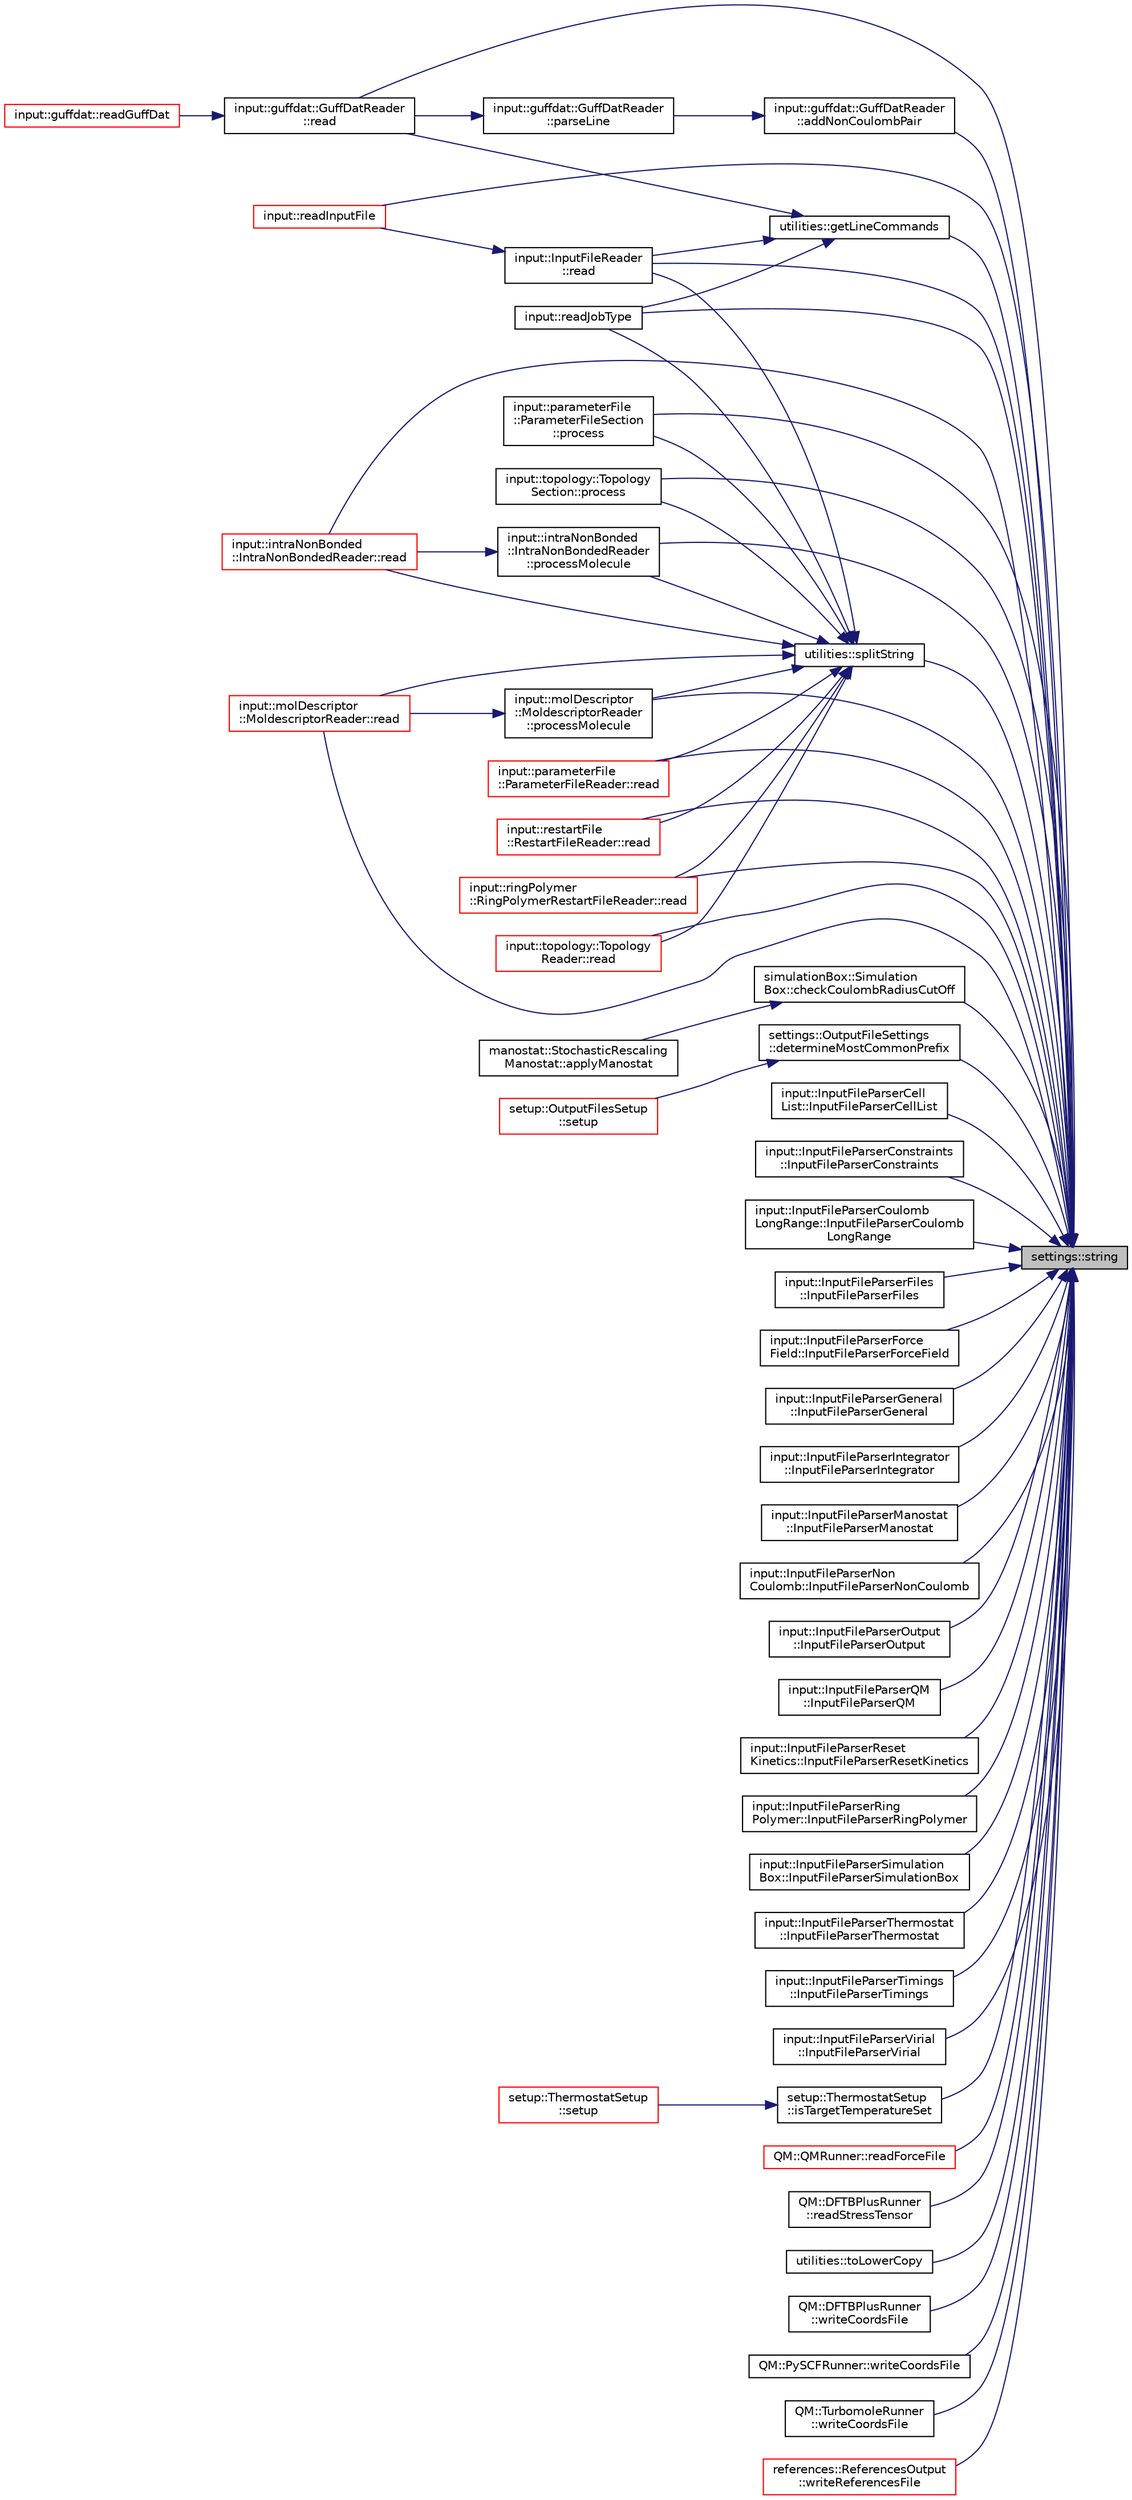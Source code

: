 digraph "settings::string"
{
 // LATEX_PDF_SIZE
  edge [fontname="Helvetica",fontsize="10",labelfontname="Helvetica",labelfontsize="10"];
  node [fontname="Helvetica",fontsize="10",shape=record];
  rankdir="RL";
  Node1 [label="settings::string",height=0.2,width=0.4,color="black", fillcolor="grey75", style="filled", fontcolor="black",tooltip="return string of manostatType"];
  Node1 -> Node2 [dir="back",color="midnightblue",fontsize="10",style="solid",fontname="Helvetica"];
  Node2 [label="input::guffdat::GuffDatReader\l::addNonCoulombPair",height=0.2,width=0.4,color="black", fillcolor="white", style="filled",URL="$classinput_1_1guffdat_1_1GuffDatReader.html#a86be529643f20c57ffa3536f6bbf597b",tooltip="checks which nonCoulombic type is given and adds the corresponding nonCoulombic pair"];
  Node2 -> Node3 [dir="back",color="midnightblue",fontsize="10",style="solid",fontname="Helvetica"];
  Node3 [label="input::guffdat::GuffDatReader\l::parseLine",height=0.2,width=0.4,color="black", fillcolor="white", style="filled",URL="$classinput_1_1guffdat_1_1GuffDatReader.html#ad1a157aff3d8ee0e3e05cb454dd65c6d",tooltip="parses a line from the guff.dat file"];
  Node3 -> Node4 [dir="back",color="midnightblue",fontsize="10",style="solid",fontname="Helvetica"];
  Node4 [label="input::guffdat::GuffDatReader\l::read",height=0.2,width=0.4,color="black", fillcolor="white", style="filled",URL="$classinput_1_1guffdat_1_1GuffDatReader.html#a1f1709235a0b4dfd239885d5d5794dc9",tooltip="reads the guff.dat file"];
  Node4 -> Node5 [dir="back",color="midnightblue",fontsize="10",style="solid",fontname="Helvetica"];
  Node5 [label="input::guffdat::readGuffDat",height=0.2,width=0.4,color="red", fillcolor="white", style="filled",URL="$namespaceinput_1_1guffdat.html#af8b225a9b29e9cacbb064b1d6c37a5b0",tooltip="Construct a new Guff Dat Reader:: Guff Dat Reader object."];
  Node1 -> Node7 [dir="back",color="midnightblue",fontsize="10",style="solid",fontname="Helvetica"];
  Node7 [label="simulationBox::Simulation\lBox::checkCoulombRadiusCutOff",height=0.2,width=0.4,color="black", fillcolor="white", style="filled",URL="$classsimulationBox_1_1SimulationBox.html#a19a9ca4264cdec4c6c6a219f35db5f0a",tooltip="checks if the coulomb radius cut off is smaller than half of the minimal box dimension"];
  Node7 -> Node8 [dir="back",color="midnightblue",fontsize="10",style="solid",fontname="Helvetica"];
  Node8 [label="manostat::StochasticRescaling\lManostat::applyManostat",height=0.2,width=0.4,color="black", fillcolor="white", style="filled",URL="$classmanostat_1_1StochasticRescalingManostat.html#a3cb62a6015c81459038cfcd2c8991aff",tooltip="apply Stochastic Rescaling manostat for NPT ensemble"];
  Node1 -> Node9 [dir="back",color="midnightblue",fontsize="10",style="solid",fontname="Helvetica"];
  Node9 [label="settings::OutputFileSettings\l::determineMostCommonPrefix",height=0.2,width=0.4,color="black", fillcolor="white", style="filled",URL="$classsettings_1_1OutputFileSettings.html#a1c7ce77bd97b974159c55f565d59c1b4",tooltip="determines the most common prefix of all output files"];
  Node9 -> Node10 [dir="back",color="midnightblue",fontsize="10",style="solid",fontname="Helvetica"];
  Node10 [label="setup::OutputFilesSetup\l::setup",height=0.2,width=0.4,color="red", fillcolor="white", style="filled",URL="$classsetup_1_1OutputFilesSetup.html#a1fd707157b64fa7c6da50fbc415fd4f6",tooltip="setup output files"];
  Node1 -> Node12 [dir="back",color="midnightblue",fontsize="10",style="solid",fontname="Helvetica"];
  Node12 [label="utilities::getLineCommands",height=0.2,width=0.4,color="black", fillcolor="white", style="filled",URL="$namespaceutilities.html#ad6c7ad982c81e66917a368be71db7218",tooltip="get commands from a line"];
  Node12 -> Node4 [dir="back",color="midnightblue",fontsize="10",style="solid",fontname="Helvetica"];
  Node12 -> Node13 [dir="back",color="midnightblue",fontsize="10",style="solid",fontname="Helvetica"];
  Node13 [label="input::InputFileReader\l::read",height=0.2,width=0.4,color="black", fillcolor="white", style="filled",URL="$classinput_1_1InputFileReader.html#ae54f6d011c394e520c166f690443fff0",tooltip="read input file"];
  Node13 -> Node14 [dir="back",color="midnightblue",fontsize="10",style="solid",fontname="Helvetica"];
  Node14 [label="input::readInputFile",height=0.2,width=0.4,color="red", fillcolor="white", style="filled",URL="$namespaceinput.html#ad355a5d29d8f2cdff9adb86ca1473556",tooltip="wrapper function to construct InputFileReader and call read() and postProcess()"];
  Node12 -> Node15 [dir="back",color="midnightblue",fontsize="10",style="solid",fontname="Helvetica"];
  Node15 [label="input::readJobType",height=0.2,width=0.4,color="black", fillcolor="white", style="filled",URL="$namespaceinput.html#a02565019a6991116a2f4b596fac54012",tooltip="checks if in the input file jobtype keyword is set and calls the corresponding parser"];
  Node1 -> Node16 [dir="back",color="midnightblue",fontsize="10",style="solid",fontname="Helvetica"];
  Node16 [label="input::InputFileParserCell\lList::InputFileParserCellList",height=0.2,width=0.4,color="black", fillcolor="white", style="filled",URL="$classinput_1_1InputFileParserCellList.html#a3a2cd3daacb2faa86e39c0a6ec3ba122",tooltip="Construct a new Input File Parser Cell List:: Input File Parser Cell List object."];
  Node1 -> Node17 [dir="back",color="midnightblue",fontsize="10",style="solid",fontname="Helvetica"];
  Node17 [label="input::InputFileParserConstraints\l::InputFileParserConstraints",height=0.2,width=0.4,color="black", fillcolor="white", style="filled",URL="$classinput_1_1InputFileParserConstraints.html#a17f17aa7d3c6844b40ad1d4ed207367b",tooltip="Construct a new Input File Parser Constraints:: Input File Parser Constraints object."];
  Node1 -> Node18 [dir="back",color="midnightblue",fontsize="10",style="solid",fontname="Helvetica"];
  Node18 [label="input::InputFileParserCoulomb\lLongRange::InputFileParserCoulomb\lLongRange",height=0.2,width=0.4,color="black", fillcolor="white", style="filled",URL="$classinput_1_1InputFileParserCoulombLongRange.html#ae92728bbe42bfb96fe99864e3a976753",tooltip="Construct a new Input File Parser Coulomb Long Range:: Input File Parser Coulomb Long Range object."];
  Node1 -> Node19 [dir="back",color="midnightblue",fontsize="10",style="solid",fontname="Helvetica"];
  Node19 [label="input::InputFileParserFiles\l::InputFileParserFiles",height=0.2,width=0.4,color="black", fillcolor="white", style="filled",URL="$classinput_1_1InputFileParserFiles.html#aade93b3f67cd0953400c4c09e3f2468c",tooltip="Construct a new Input File Parser Non Coulomb Type:: Input File Parser Non Coulomb Type object."];
  Node1 -> Node20 [dir="back",color="midnightblue",fontsize="10",style="solid",fontname="Helvetica"];
  Node20 [label="input::InputFileParserForce\lField::InputFileParserForceField",height=0.2,width=0.4,color="black", fillcolor="white", style="filled",URL="$classinput_1_1InputFileParserForceField.html#a5feee09b5ab70dfc1ab7d0842a2b9106",tooltip="Construct a new Input File Parser Force Field:: Input File Parser Force Field object."];
  Node1 -> Node21 [dir="back",color="midnightblue",fontsize="10",style="solid",fontname="Helvetica"];
  Node21 [label="input::InputFileParserGeneral\l::InputFileParserGeneral",height=0.2,width=0.4,color="black", fillcolor="white", style="filled",URL="$classinput_1_1InputFileParserGeneral.html#a812f82c7ec04880b4ec95ad501f71437",tooltip="Construct a new Input File Parser General:: Input File Parser General object."];
  Node1 -> Node22 [dir="back",color="midnightblue",fontsize="10",style="solid",fontname="Helvetica"];
  Node22 [label="input::InputFileParserIntegrator\l::InputFileParserIntegrator",height=0.2,width=0.4,color="black", fillcolor="white", style="filled",URL="$classinput_1_1InputFileParserIntegrator.html#ab5be62d968245295c9441b408a384f44",tooltip="Construct a new Input File Parser Integrator:: Input File Parser Integrator object."];
  Node1 -> Node23 [dir="back",color="midnightblue",fontsize="10",style="solid",fontname="Helvetica"];
  Node23 [label="input::InputFileParserManostat\l::InputFileParserManostat",height=0.2,width=0.4,color="black", fillcolor="white", style="filled",URL="$classinput_1_1InputFileParserManostat.html#a00065bd615e525931750403ea505421c",tooltip="Construct a new Input File Parser Manostat:: Input File Parser Manostat object."];
  Node1 -> Node24 [dir="back",color="midnightblue",fontsize="10",style="solid",fontname="Helvetica"];
  Node24 [label="input::InputFileParserNon\lCoulomb::InputFileParserNonCoulomb",height=0.2,width=0.4,color="black", fillcolor="white", style="filled",URL="$classinput_1_1InputFileParserNonCoulomb.html#a7d9fb5c49a7cac5d28885c467273c82e",tooltip="Construct a new Input File Parser Non Coulomb Type:: Input File Parser Non Coulomb Type object."];
  Node1 -> Node25 [dir="back",color="midnightblue",fontsize="10",style="solid",fontname="Helvetica"];
  Node25 [label="input::InputFileParserOutput\l::InputFileParserOutput",height=0.2,width=0.4,color="black", fillcolor="white", style="filled",URL="$classinput_1_1InputFileParserOutput.html#ab31bca5d568c7cb2e43649ac90d1cb43",tooltip="Construct a new Input File Parser Output:: Input File Parser Output object."];
  Node1 -> Node26 [dir="back",color="midnightblue",fontsize="10",style="solid",fontname="Helvetica"];
  Node26 [label="input::InputFileParserQM\l::InputFileParserQM",height=0.2,width=0.4,color="black", fillcolor="white", style="filled",URL="$classinput_1_1InputFileParserQM.html#af489081f2a8435d4bc402770aa11bc3f",tooltip="Construct a new InputFileParserQM:: InputFileParserQM object."];
  Node1 -> Node27 [dir="back",color="midnightblue",fontsize="10",style="solid",fontname="Helvetica"];
  Node27 [label="input::InputFileParserReset\lKinetics::InputFileParserResetKinetics",height=0.2,width=0.4,color="black", fillcolor="white", style="filled",URL="$classinput_1_1InputFileParserResetKinetics.html#acaa7c3558b342afc28cde8fbeac88ed0",tooltip="Construct a new Input File Parser Reset Kinetics:: Input File Parser Reset Kinetics object."];
  Node1 -> Node28 [dir="back",color="midnightblue",fontsize="10",style="solid",fontname="Helvetica"];
  Node28 [label="input::InputFileParserRing\lPolymer::InputFileParserRingPolymer",height=0.2,width=0.4,color="black", fillcolor="white", style="filled",URL="$classinput_1_1InputFileParserRingPolymer.html#a8f4788c11af4ef214322c480dcd65584",tooltip="Construct a new InputFileParserRingPolymer:: InputFileParserRingPolymer object."];
  Node1 -> Node29 [dir="back",color="midnightblue",fontsize="10",style="solid",fontname="Helvetica"];
  Node29 [label="input::InputFileParserSimulation\lBox::InputFileParserSimulationBox",height=0.2,width=0.4,color="black", fillcolor="white", style="filled",URL="$classinput_1_1InputFileParserSimulationBox.html#a7a8d2982f445e3d21e92acc21f42c727",tooltip="Construct a new Input File Parser Simulation Box:: Input File Parser Simulation Box object."];
  Node1 -> Node30 [dir="back",color="midnightblue",fontsize="10",style="solid",fontname="Helvetica"];
  Node30 [label="input::InputFileParserThermostat\l::InputFileParserThermostat",height=0.2,width=0.4,color="black", fillcolor="white", style="filled",URL="$classinput_1_1InputFileParserThermostat.html#ad1211ce0265485acf4f908075b7a808e",tooltip="Construct a new Input File Parser Thermostat:: Input File Parser Thermostat object."];
  Node1 -> Node31 [dir="back",color="midnightblue",fontsize="10",style="solid",fontname="Helvetica"];
  Node31 [label="input::InputFileParserTimings\l::InputFileParserTimings",height=0.2,width=0.4,color="black", fillcolor="white", style="filled",URL="$classinput_1_1InputFileParserTimings.html#ac382fcba8257ea07d82131b58c1af256",tooltip="Construct a new Input File Parser Timings:: Input File Parser Timings object."];
  Node1 -> Node32 [dir="back",color="midnightblue",fontsize="10",style="solid",fontname="Helvetica"];
  Node32 [label="input::InputFileParserVirial\l::InputFileParserVirial",height=0.2,width=0.4,color="black", fillcolor="white", style="filled",URL="$classinput_1_1InputFileParserVirial.html#a2dd9fe5a6cca45d3b8ffb4db2b981bd4",tooltip="Construct a new Input File Parser Virial:: Input File Parser Virial object."];
  Node1 -> Node33 [dir="back",color="midnightblue",fontsize="10",style="solid",fontname="Helvetica"];
  Node33 [label="setup::ThermostatSetup\l::isTargetTemperatureSet",height=0.2,width=0.4,color="black", fillcolor="white", style="filled",URL="$classsetup_1_1ThermostatSetup.html#ac1d1ab5e146ceb7152e10981607802b2",tooltip="check if target temperature is set"];
  Node33 -> Node34 [dir="back",color="midnightblue",fontsize="10",style="solid",fontname="Helvetica"];
  Node34 [label="setup::ThermostatSetup\l::setup",height=0.2,width=0.4,color="red", fillcolor="white", style="filled",URL="$classsetup_1_1ThermostatSetup.html#aec89730886f9ef47fad8c64ec205a86c",tooltip="setup thermostat"];
  Node1 -> Node37 [dir="back",color="midnightblue",fontsize="10",style="solid",fontname="Helvetica"];
  Node37 [label="input::parameterFile\l::ParameterFileSection\l::process",height=0.2,width=0.4,color="black", fillcolor="white", style="filled",URL="$classinput_1_1parameterFile_1_1ParameterFileSection.html#a7ec918403c6ba053d93bddabf72adffe",tooltip="reads a general parameter file section"];
  Node1 -> Node38 [dir="back",color="midnightblue",fontsize="10",style="solid",fontname="Helvetica"];
  Node38 [label="input::topology::Topology\lSection::process",height=0.2,width=0.4,color="black", fillcolor="white", style="filled",URL="$classinput_1_1topology_1_1TopologySection.html#a3aa0fe8fd37ec0322c37bf236b2da6dc",tooltip="general process function for topology sections"];
  Node1 -> Node39 [dir="back",color="midnightblue",fontsize="10",style="solid",fontname="Helvetica"];
  Node39 [label="input::intraNonBonded\l::IntraNonBondedReader\l::processMolecule",height=0.2,width=0.4,color="black", fillcolor="white", style="filled",URL="$classinput_1_1intraNonBonded_1_1IntraNonBondedReader.html#a627e2157a50197b72348831db0116104",tooltip="processes the intra nonBonded interactions for a given molecule type"];
  Node39 -> Node40 [dir="back",color="midnightblue",fontsize="10",style="solid",fontname="Helvetica"];
  Node40 [label="input::intraNonBonded\l::IntraNonBondedReader::read",height=0.2,width=0.4,color="red", fillcolor="white", style="filled",URL="$classinput_1_1intraNonBonded_1_1IntraNonBondedReader.html#a9f307dc8ee85268768e8ce1144999e1b",tooltip="reads the intra non bonded interactions from the intraNonBonded file"];
  Node1 -> Node43 [dir="back",color="midnightblue",fontsize="10",style="solid",fontname="Helvetica"];
  Node43 [label="input::molDescriptor\l::MoldescriptorReader\l::processMolecule",height=0.2,width=0.4,color="black", fillcolor="white", style="filled",URL="$classinput_1_1molDescriptor_1_1MoldescriptorReader.html#a098f560206a9e87af433a579a294b8de",tooltip="process molecule in moldescriptor file"];
  Node43 -> Node44 [dir="back",color="midnightblue",fontsize="10",style="solid",fontname="Helvetica"];
  Node44 [label="input::molDescriptor\l::MoldescriptorReader::read",height=0.2,width=0.4,color="red", fillcolor="white", style="filled",URL="$classinput_1_1molDescriptor_1_1MoldescriptorReader.html#a62dab95a3500008824e9ab4844756376",tooltip="read moldescriptor file"];
  Node1 -> Node4 [dir="back",color="midnightblue",fontsize="10",style="solid",fontname="Helvetica"];
  Node1 -> Node13 [dir="back",color="midnightblue",fontsize="10",style="solid",fontname="Helvetica"];
  Node1 -> Node40 [dir="back",color="midnightblue",fontsize="10",style="solid",fontname="Helvetica"];
  Node1 -> Node44 [dir="back",color="midnightblue",fontsize="10",style="solid",fontname="Helvetica"];
  Node1 -> Node46 [dir="back",color="midnightblue",fontsize="10",style="solid",fontname="Helvetica"];
  Node46 [label="input::parameterFile\l::ParameterFileReader::read",height=0.2,width=0.4,color="red", fillcolor="white", style="filled",URL="$classinput_1_1parameterFile_1_1ParameterFileReader.html#aff7c54c352f5459a749531a0d3404937",tooltip="reads parameter file"];
  Node1 -> Node48 [dir="back",color="midnightblue",fontsize="10",style="solid",fontname="Helvetica"];
  Node48 [label="input::restartFile\l::RestartFileReader::read",height=0.2,width=0.4,color="red", fillcolor="white", style="filled",URL="$classinput_1_1restartFile_1_1RestartFileReader.html#a116032cfff3116de9c29e687f059603d",tooltip="Reads a restart file and calls the process function of the corresponding section."];
  Node1 -> Node50 [dir="back",color="midnightblue",fontsize="10",style="solid",fontname="Helvetica"];
  Node50 [label="input::ringPolymer\l::RingPolymerRestartFileReader::read",height=0.2,width=0.4,color="red", fillcolor="white", style="filled",URL="$classinput_1_1ringPolymer_1_1RingPolymerRestartFileReader.html#ae9514b3b3e654e16796e8afba89aa269",tooltip="Reads a .rpmd.rst file sets the ring polymer beads in the engine."];
  Node1 -> Node55 [dir="back",color="midnightblue",fontsize="10",style="solid",fontname="Helvetica"];
  Node55 [label="input::topology::Topology\lReader::read",height=0.2,width=0.4,color="red", fillcolor="white", style="filled",URL="$classinput_1_1topology_1_1TopologyReader.html#a67481ebbc3fe9bf545e5d5394fa187be",tooltip="reads topology file"];
  Node1 -> Node57 [dir="back",color="midnightblue",fontsize="10",style="solid",fontname="Helvetica"];
  Node57 [label="QM::QMRunner::readForceFile",height=0.2,width=0.4,color="red", fillcolor="white", style="filled",URL="$classQM_1_1QMRunner.html#abe5e85a912acb28a5e411070299b0367",tooltip="reads the force file (including qm energy) and sets the forces of the atoms"];
  Node1 -> Node14 [dir="back",color="midnightblue",fontsize="10",style="solid",fontname="Helvetica"];
  Node1 -> Node15 [dir="back",color="midnightblue",fontsize="10",style="solid",fontname="Helvetica"];
  Node1 -> Node59 [dir="back",color="midnightblue",fontsize="10",style="solid",fontname="Helvetica"];
  Node59 [label="QM::DFTBPlusRunner\l::readStressTensor",height=0.2,width=0.4,color="black", fillcolor="white", style="filled",URL="$classQM_1_1DFTBPlusRunner.html#ac67cb82b9f8bd9161dc1281d41d27b71",tooltip="reads the stress tensor and adds it to the physical data"];
  Node1 -> Node60 [dir="back",color="midnightblue",fontsize="10",style="solid",fontname="Helvetica"];
  Node60 [label="utilities::splitString",height=0.2,width=0.4,color="black", fillcolor="white", style="filled",URL="$namespaceutilities.html#ab4b979e912d61a56489383f2757613b0",tooltip="Splits a string into a vector of strings at every whitespace."];
  Node60 -> Node37 [dir="back",color="midnightblue",fontsize="10",style="solid",fontname="Helvetica"];
  Node60 -> Node38 [dir="back",color="midnightblue",fontsize="10",style="solid",fontname="Helvetica"];
  Node60 -> Node39 [dir="back",color="midnightblue",fontsize="10",style="solid",fontname="Helvetica"];
  Node60 -> Node43 [dir="back",color="midnightblue",fontsize="10",style="solid",fontname="Helvetica"];
  Node60 -> Node13 [dir="back",color="midnightblue",fontsize="10",style="solid",fontname="Helvetica"];
  Node60 -> Node40 [dir="back",color="midnightblue",fontsize="10",style="solid",fontname="Helvetica"];
  Node60 -> Node44 [dir="back",color="midnightblue",fontsize="10",style="solid",fontname="Helvetica"];
  Node60 -> Node46 [dir="back",color="midnightblue",fontsize="10",style="solid",fontname="Helvetica"];
  Node60 -> Node48 [dir="back",color="midnightblue",fontsize="10",style="solid",fontname="Helvetica"];
  Node60 -> Node50 [dir="back",color="midnightblue",fontsize="10",style="solid",fontname="Helvetica"];
  Node60 -> Node55 [dir="back",color="midnightblue",fontsize="10",style="solid",fontname="Helvetica"];
  Node60 -> Node15 [dir="back",color="midnightblue",fontsize="10",style="solid",fontname="Helvetica"];
  Node1 -> Node61 [dir="back",color="midnightblue",fontsize="10",style="solid",fontname="Helvetica"];
  Node61 [label="utilities::toLowerCopy",height=0.2,width=0.4,color="black", fillcolor="white", style="filled",URL="$namespaceutilities.html#ac94b5de516a77fd5c75d787b00f8c1b5",tooltip="returns a copy of a string all lower case"];
  Node1 -> Node62 [dir="back",color="midnightblue",fontsize="10",style="solid",fontname="Helvetica"];
  Node62 [label="QM::DFTBPlusRunner\l::writeCoordsFile",height=0.2,width=0.4,color="black", fillcolor="white", style="filled",URL="$classQM_1_1DFTBPlusRunner.html#a18938d83dcbd4407e29839ff87eeb178",tooltip="writes the coords file in order to run the external qm program"];
  Node1 -> Node63 [dir="back",color="midnightblue",fontsize="10",style="solid",fontname="Helvetica"];
  Node63 [label="QM::PySCFRunner::writeCoordsFile",height=0.2,width=0.4,color="black", fillcolor="white", style="filled",URL="$classQM_1_1PySCFRunner.html#a555d5aec139ac907c5de1f41f05a4656",tooltip="writes the coords file in order to run the external qm program"];
  Node1 -> Node64 [dir="back",color="midnightblue",fontsize="10",style="solid",fontname="Helvetica"];
  Node64 [label="QM::TurbomoleRunner\l::writeCoordsFile",height=0.2,width=0.4,color="black", fillcolor="white", style="filled",URL="$classQM_1_1TurbomoleRunner.html#a4af1412bb073422b0e51d740d022978e",tooltip="writes the coords file in turbomole format"];
  Node1 -> Node65 [dir="back",color="midnightblue",fontsize="10",style="solid",fontname="Helvetica"];
  Node65 [label="references::ReferencesOutput\l::writeReferencesFile",height=0.2,width=0.4,color="red", fillcolor="white", style="filled",URL="$classreferences_1_1ReferencesOutput.html#addf902fc1810fc0e90e5b70a9451d242",tooltip="writes the references file"];
}
